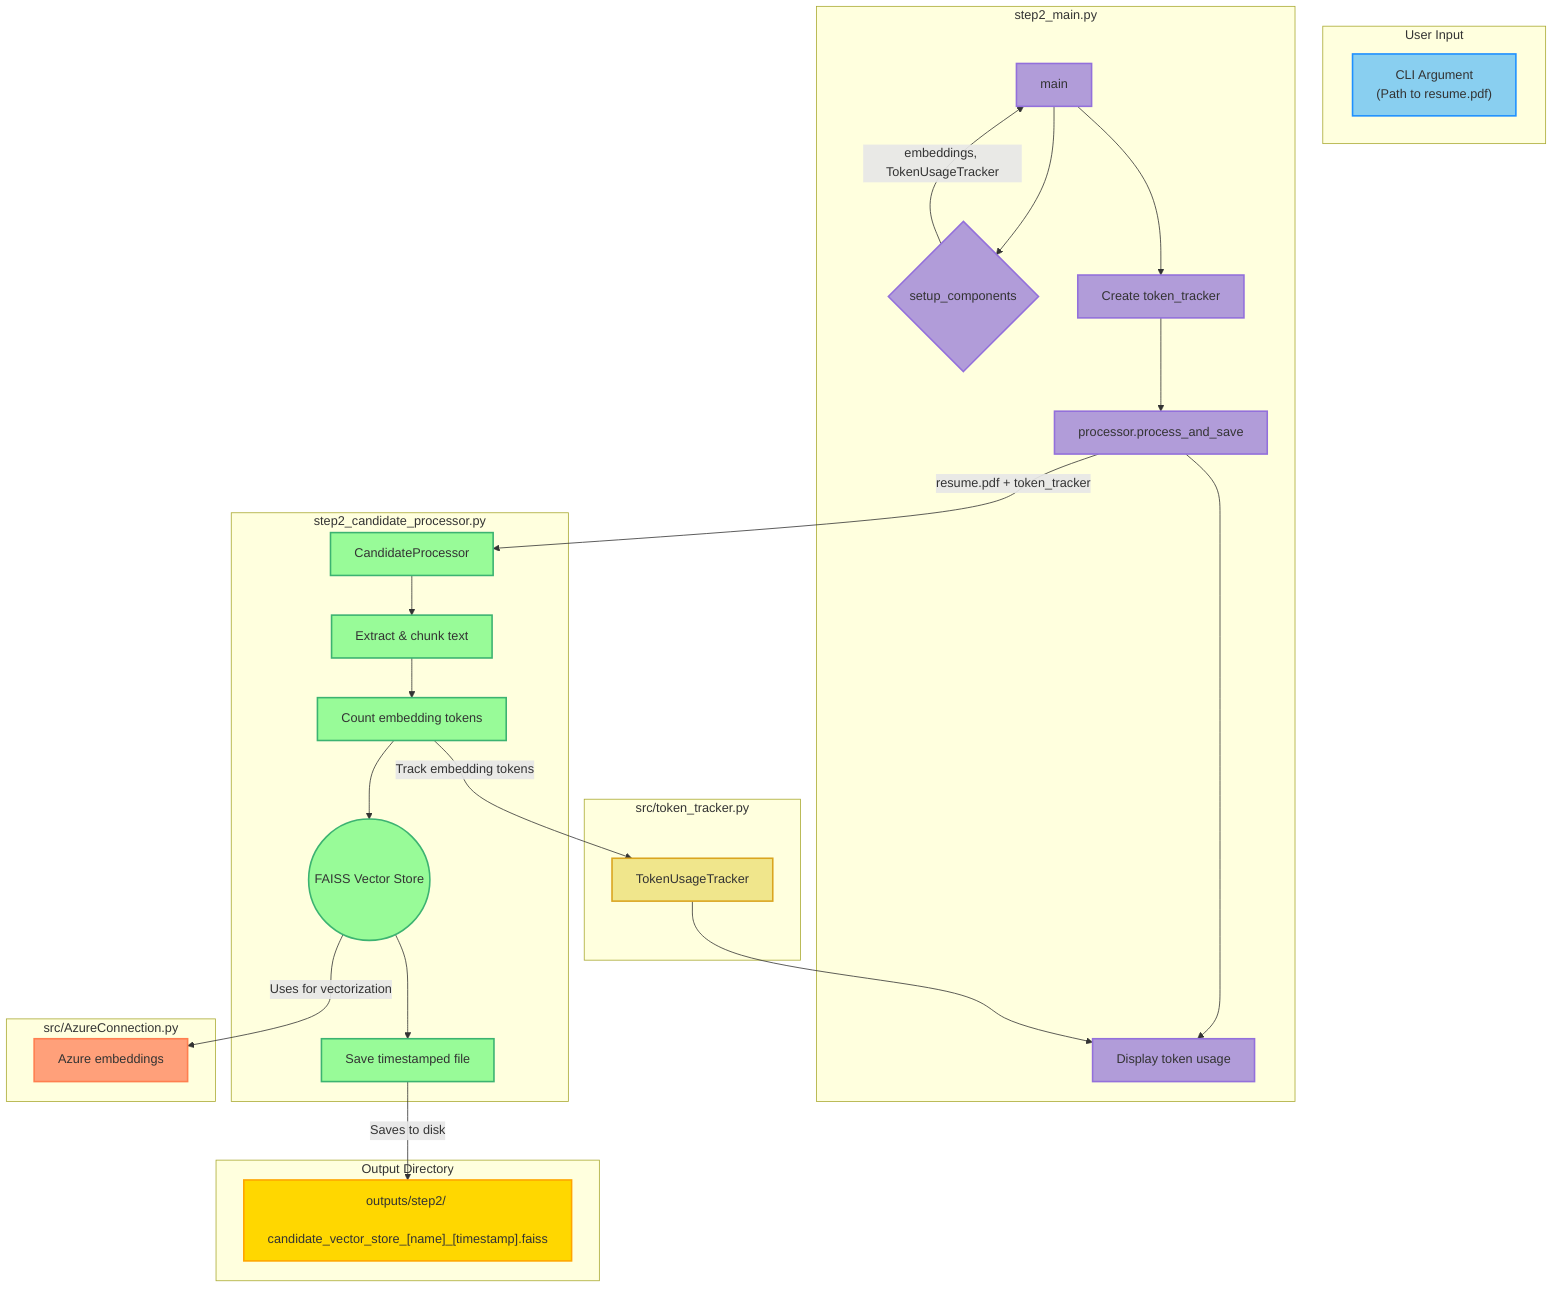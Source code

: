 graph TD
    %% ========================
    %% Color Scheme for Clarity
    %% ========================
    classDef userInput fill:#89CFF0,stroke:#1E90FF,color:#333,stroke-width:2px
    classDef script fill:#B19CD9,stroke:#9370DB,color:#333,stroke-width:2px
    classDef process fill:#98FB98,stroke:#3CB371,color:#333,stroke-width:2px
    classDef data fill:#FFA07A,stroke:#FF7F50,color:#333,stroke-width:2px
    classDef output fill:#FFD700,stroke:#FFA500,color:#333,stroke-width:2px
    classDef tokenTracker fill:#F0E68C,stroke:#DAA520,color:#333,stroke-width:2px

    subgraph "User Input"
        A["CLI Argument <br/>(Path to resume.pdf)"]
    end

    subgraph "step2_main.py"
        B[main] --> C{setup_components};
        C -- "embeddings, TokenUsageTracker" --> B;
        B --> D[Create token_tracker];
        D --> E[processor.process_and_save];
        E --> F[Display token usage];
    end

    subgraph "step2_candidate_processor.py"
        G[CandidateProcessor]
        E -- "resume.pdf + token_tracker" --> G;
        G --> H[Extract & chunk text];
        H --> I[Count embedding tokens];
        I --> J((FAISS Vector Store));
        J --> K[Save timestamped file];
    end
    
    subgraph "src/AzureConnection.py"
        L[Azure embeddings]
        J -- "Uses for vectorization" --> L
    end

    subgraph "src/token_tracker.py"
        M[TokenUsageTracker]
        I -- "Track embedding tokens" --> M;
        M --> F;
    end

    subgraph "Output Directory"
        N["outputs/step2/ <br/> candidate_vector_store_[name]_[timestamp].faiss"]
        K -- "Saves to disk" --> N
    end

    %% Apply styling
    class A userInput;
    class B,C,D,E,F script;
    class G,H,I,J,K process;
    class L data;
    class M tokenTracker;
    class N output;